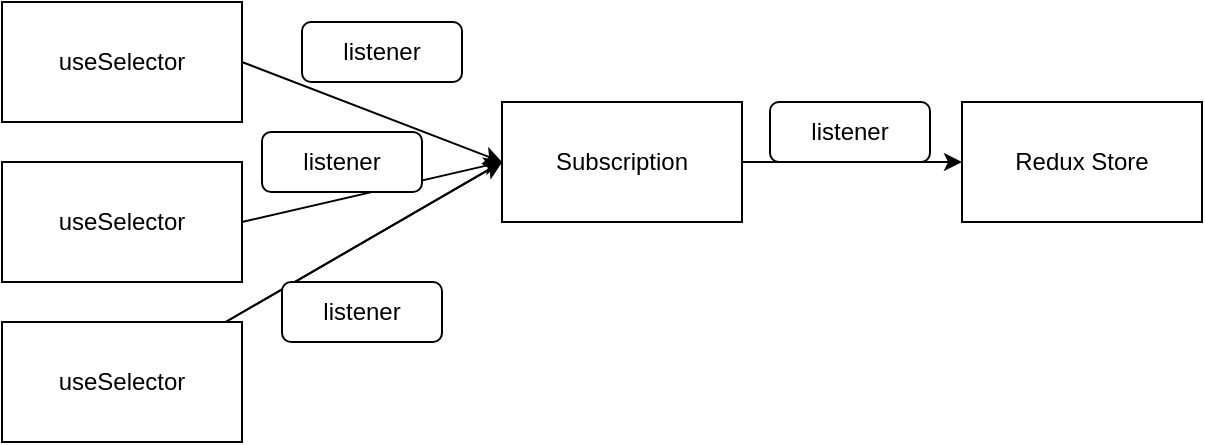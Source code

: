 <mxfile>
    <diagram id="zIUGkyyj8m4GyCOJuMXO" name="Page-1">
        <mxGraphModel dx="1417" dy="380" grid="1" gridSize="10" guides="1" tooltips="1" connect="1" arrows="1" fold="1" page="1" pageScale="1" pageWidth="827" pageHeight="1169" math="0" shadow="0">
            <root>
                <mxCell id="0"/>
                <mxCell id="1" parent="0"/>
                <mxCell id="2" value="Redux Store" style="rounded=0;whiteSpace=wrap;html=1;" vertex="1" parent="1">
                    <mxGeometry x="430" y="340" width="120" height="60" as="geometry"/>
                </mxCell>
                <mxCell id="5" style="edgeStyle=none;html=1;exitX=1;exitY=0.5;exitDx=0;exitDy=0;entryX=0;entryY=0.5;entryDx=0;entryDy=0;" edge="1" parent="1" source="4" target="2">
                    <mxGeometry relative="1" as="geometry"/>
                </mxCell>
                <mxCell id="4" value="Subscription" style="rounded=0;whiteSpace=wrap;html=1;" vertex="1" parent="1">
                    <mxGeometry x="200" y="340" width="120" height="60" as="geometry"/>
                </mxCell>
                <mxCell id="6" value="listener" style="rounded=1;whiteSpace=wrap;html=1;" vertex="1" parent="1">
                    <mxGeometry x="100" y="300" width="80" height="30" as="geometry"/>
                </mxCell>
                <mxCell id="10" style="edgeStyle=none;html=1;exitX=1;exitY=0.5;exitDx=0;exitDy=0;entryX=0;entryY=0.5;entryDx=0;entryDy=0;" edge="1" parent="1" source="7" target="4">
                    <mxGeometry relative="1" as="geometry"/>
                </mxCell>
                <mxCell id="7" value="useSelector" style="rounded=0;whiteSpace=wrap;html=1;" vertex="1" parent="1">
                    <mxGeometry x="-50" y="290" width="120" height="60" as="geometry"/>
                </mxCell>
                <mxCell id="11" style="edgeStyle=none;html=1;exitX=1;exitY=0.5;exitDx=0;exitDy=0;entryX=0;entryY=0.5;entryDx=0;entryDy=0;" edge="1" parent="1" source="8" target="4">
                    <mxGeometry relative="1" as="geometry"/>
                </mxCell>
                <mxCell id="8" value="useSelector" style="rounded=0;whiteSpace=wrap;html=1;" vertex="1" parent="1">
                    <mxGeometry x="-50" y="370" width="120" height="60" as="geometry"/>
                </mxCell>
                <mxCell id="12" style="edgeStyle=none;html=1;entryX=0;entryY=0.5;entryDx=0;entryDy=0;" edge="1" parent="1" source="9" target="4">
                    <mxGeometry relative="1" as="geometry"/>
                </mxCell>
                <mxCell id="9" value="useSelector" style="rounded=0;whiteSpace=wrap;html=1;" vertex="1" parent="1">
                    <mxGeometry x="-50" y="450" width="120" height="60" as="geometry"/>
                </mxCell>
                <mxCell id="13" style="edgeStyle=none;html=1;entryX=0;entryY=0.5;entryDx=0;entryDy=0;" edge="1" source="14" parent="1">
                    <mxGeometry relative="1" as="geometry">
                        <mxPoint x="200" y="370" as="targetPoint"/>
                    </mxGeometry>
                </mxCell>
                <mxCell id="14" value="useSelector" style="rounded=0;whiteSpace=wrap;html=1;" vertex="1" parent="1">
                    <mxGeometry x="-50" y="450" width="120" height="60" as="geometry"/>
                </mxCell>
                <mxCell id="15" value="listener" style="rounded=1;whiteSpace=wrap;html=1;" vertex="1" parent="1">
                    <mxGeometry x="80" y="355" width="80" height="30" as="geometry"/>
                </mxCell>
                <mxCell id="16" value="listener" style="rounded=1;whiteSpace=wrap;html=1;" vertex="1" parent="1">
                    <mxGeometry x="90" y="430" width="80" height="30" as="geometry"/>
                </mxCell>
                <mxCell id="17" value="listener" style="rounded=1;whiteSpace=wrap;html=1;" vertex="1" parent="1">
                    <mxGeometry x="334" y="340" width="80" height="30" as="geometry"/>
                </mxCell>
            </root>
        </mxGraphModel>
    </diagram>
</mxfile>